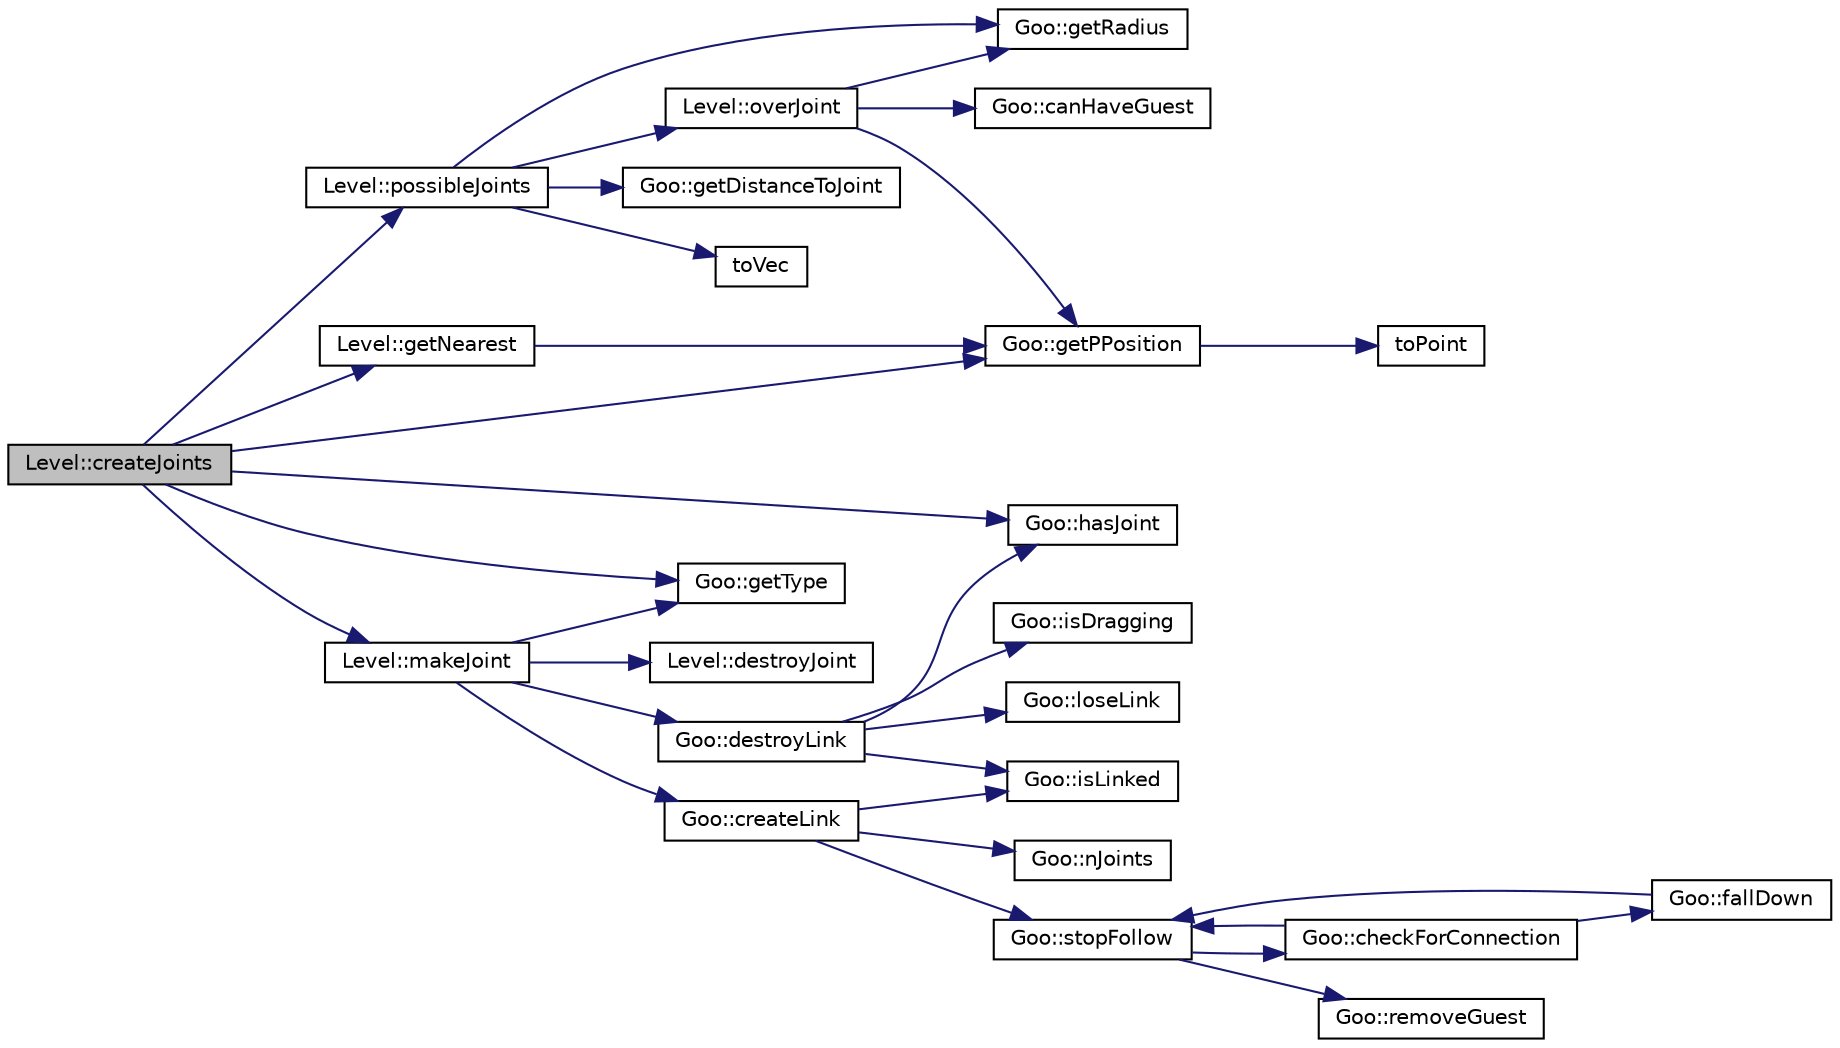 digraph G
{
  edge [fontname="Helvetica",fontsize="10",labelfontname="Helvetica",labelfontsize="10"];
  node [fontname="Helvetica",fontsize="10",shape=record];
  rankdir="LR";
  Node1 [label="Level::createJoints",height=0.2,width=0.4,color="black", fillcolor="grey75", style="filled" fontcolor="black"];
  Node1 -> Node2 [color="midnightblue",fontsize="10",style="solid",fontname="Helvetica"];
  Node2 [label="Level::possibleJoints",height=0.2,width=0.4,color="black", fillcolor="white", style="filled",URL="$d2/d9d/classLevel.html#a621fa42856df90cfe131ccfa5cf283a3"];
  Node2 -> Node3 [color="midnightblue",fontsize="10",style="solid",fontname="Helvetica"];
  Node3 [label="toVec",height=0.2,width=0.4,color="black", fillcolor="white", style="filled",URL="$d5/da5/tools_8h.html#a8dfdc7a5f23df015bdc2dd317531c528",tooltip="Convert a QPoint in a b2Vec2."];
  Node2 -> Node4 [color="midnightblue",fontsize="10",style="solid",fontname="Helvetica"];
  Node4 [label="Level::overJoint",height=0.2,width=0.4,color="black", fillcolor="white", style="filled",URL="$d2/d9d/classLevel.html#a4b6b70d2128a700906103c5b5c415f9e"];
  Node4 -> Node5 [color="midnightblue",fontsize="10",style="solid",fontname="Helvetica"];
  Node5 [label="Goo::getRadius",height=0.2,width=0.4,color="black", fillcolor="white", style="filled",URL="$d5/d5d/classGoo.html#ad0a35947fd97bfef88a7dc9b340536e0"];
  Node4 -> Node6 [color="midnightblue",fontsize="10",style="solid",fontname="Helvetica"];
  Node6 [label="Goo::getPPosition",height=0.2,width=0.4,color="black", fillcolor="white", style="filled",URL="$d5/d5d/classGoo.html#a7396488f837512c3e887f15fb82dcb8f"];
  Node6 -> Node7 [color="midnightblue",fontsize="10",style="solid",fontname="Helvetica"];
  Node7 [label="toPoint",height=0.2,width=0.4,color="black", fillcolor="white", style="filled",URL="$d5/da5/tools_8h.html#a94f703d943194650c89dfc581bab6b14",tooltip="Convert a b2Vec2 in a QPoint."];
  Node4 -> Node8 [color="midnightblue",fontsize="10",style="solid",fontname="Helvetica"];
  Node8 [label="Goo::canHaveGuest",height=0.2,width=0.4,color="black", fillcolor="white", style="filled",URL="$d5/d5d/classGoo.html#adffdee25f5a524db989cdbd9f4536857"];
  Node2 -> Node5 [color="midnightblue",fontsize="10",style="solid",fontname="Helvetica"];
  Node2 -> Node9 [color="midnightblue",fontsize="10",style="solid",fontname="Helvetica"];
  Node9 [label="Goo::getDistanceToJoint",height=0.2,width=0.4,color="black", fillcolor="white", style="filled",URL="$d5/d5d/classGoo.html#aefaad03bb584253a6f4466cc3a187b36"];
  Node1 -> Node10 [color="midnightblue",fontsize="10",style="solid",fontname="Helvetica"];
  Node10 [label="Goo::getType",height=0.2,width=0.4,color="black", fillcolor="white", style="filled",URL="$d5/d5d/classGoo.html#a8cac492322c2dad97fe6cbb5aedac425"];
  Node1 -> Node11 [color="midnightblue",fontsize="10",style="solid",fontname="Helvetica"];
  Node11 [label="Goo::hasJoint",height=0.2,width=0.4,color="black", fillcolor="white", style="filled",URL="$d5/d5d/classGoo.html#ae809f97fb4c0c7f58a63cbed66f0ba5c"];
  Node1 -> Node12 [color="midnightblue",fontsize="10",style="solid",fontname="Helvetica"];
  Node12 [label="Level::makeJoint",height=0.2,width=0.4,color="black", fillcolor="white", style="filled",URL="$d2/d9d/classLevel.html#ab40a5647912f4ef6e3a70b0afd75027b"];
  Node12 -> Node10 [color="midnightblue",fontsize="10",style="solid",fontname="Helvetica"];
  Node12 -> Node13 [color="midnightblue",fontsize="10",style="solid",fontname="Helvetica"];
  Node13 [label="Goo::createLink",height=0.2,width=0.4,color="black", fillcolor="white", style="filled",URL="$d5/d5d/classGoo.html#a4cf3a6d7b7523864a419def0a8aa9949"];
  Node13 -> Node14 [color="midnightblue",fontsize="10",style="solid",fontname="Helvetica"];
  Node14 [label="Goo::isLinked",height=0.2,width=0.4,color="black", fillcolor="white", style="filled",URL="$d5/d5d/classGoo.html#aed176edac944a149551eab016e6f0d6a"];
  Node13 -> Node15 [color="midnightblue",fontsize="10",style="solid",fontname="Helvetica"];
  Node15 [label="Goo::nJoints",height=0.2,width=0.4,color="black", fillcolor="white", style="filled",URL="$d5/d5d/classGoo.html#a0e7e7badc0a969ffca1e3d1341238e78"];
  Node13 -> Node16 [color="midnightblue",fontsize="10",style="solid",fontname="Helvetica"];
  Node16 [label="Goo::stopFollow",height=0.2,width=0.4,color="black", fillcolor="white", style="filled",URL="$d5/d5d/classGoo.html#a83a93e67d95635456f9bf4bcfb1ccf32"];
  Node16 -> Node17 [color="midnightblue",fontsize="10",style="solid",fontname="Helvetica"];
  Node17 [label="Goo::checkForConnection",height=0.2,width=0.4,color="black", fillcolor="white", style="filled",URL="$d5/d5d/classGoo.html#abfc4ee3aa7503c26f1bd4e2024f666e4"];
  Node17 -> Node16 [color="midnightblue",fontsize="10",style="solid",fontname="Helvetica"];
  Node17 -> Node18 [color="midnightblue",fontsize="10",style="solid",fontname="Helvetica"];
  Node18 [label="Goo::fallDown",height=0.2,width=0.4,color="black", fillcolor="white", style="filled",URL="$d5/d5d/classGoo.html#aefb4ce872af2583c479f2b41d9b494ab"];
  Node18 -> Node16 [color="midnightblue",fontsize="10",style="solid",fontname="Helvetica"];
  Node16 -> Node19 [color="midnightblue",fontsize="10",style="solid",fontname="Helvetica"];
  Node19 [label="Goo::removeGuest",height=0.2,width=0.4,color="black", fillcolor="white", style="filled",URL="$d5/d5d/classGoo.html#a048114698e7a5f9912bfc09f19470264"];
  Node12 -> Node20 [color="midnightblue",fontsize="10",style="solid",fontname="Helvetica"];
  Node20 [label="Goo::destroyLink",height=0.2,width=0.4,color="black", fillcolor="white", style="filled",URL="$d5/d5d/classGoo.html#a8105c971d0f98551e80be333c4658447"];
  Node20 -> Node14 [color="midnightblue",fontsize="10",style="solid",fontname="Helvetica"];
  Node20 -> Node21 [color="midnightblue",fontsize="10",style="solid",fontname="Helvetica"];
  Node21 [label="Goo::loseLink",height=0.2,width=0.4,color="black", fillcolor="white", style="filled",URL="$d5/d5d/classGoo.html#a8dbb600f747f7e1bd4bc47629cbc9ec9"];
  Node20 -> Node22 [color="midnightblue",fontsize="10",style="solid",fontname="Helvetica"];
  Node22 [label="Goo::isDragging",height=0.2,width=0.4,color="black", fillcolor="white", style="filled",URL="$d5/d5d/classGoo.html#a9c348d89e111f2cd91717e5b743c9c04"];
  Node20 -> Node11 [color="midnightblue",fontsize="10",style="solid",fontname="Helvetica"];
  Node12 -> Node23 [color="midnightblue",fontsize="10",style="solid",fontname="Helvetica"];
  Node23 [label="Level::destroyJoint",height=0.2,width=0.4,color="black", fillcolor="white", style="filled",URL="$d2/d9d/classLevel.html#a10d0cb1d3ed6a596c62b3411c2f5bd9d"];
  Node1 -> Node24 [color="midnightblue",fontsize="10",style="solid",fontname="Helvetica"];
  Node24 [label="Level::getNearest",height=0.2,width=0.4,color="black", fillcolor="white", style="filled",URL="$d2/d9d/classLevel.html#aca74107009f4e400228f604a33a7dceb"];
  Node24 -> Node6 [color="midnightblue",fontsize="10",style="solid",fontname="Helvetica"];
  Node1 -> Node6 [color="midnightblue",fontsize="10",style="solid",fontname="Helvetica"];
}
